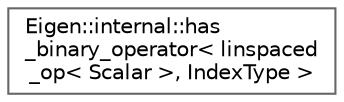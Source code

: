 digraph "Graphical Class Hierarchy"
{
 // LATEX_PDF_SIZE
  bgcolor="transparent";
  edge [fontname=Helvetica,fontsize=10,labelfontname=Helvetica,labelfontsize=10];
  node [fontname=Helvetica,fontsize=10,shape=box,height=0.2,width=0.4];
  rankdir="LR";
  Node0 [id="Node000000",label="Eigen::internal::has\l_binary_operator\< linspaced\l_op\< Scalar \>, IndexType \>",height=0.2,width=0.4,color="grey40", fillcolor="white", style="filled",URL="$structEigen_1_1internal_1_1has__binary__operator_3_01linspaced__op_3_01Scalar_01_4_00_01IndexType_01_4.html",tooltip=" "];
}
